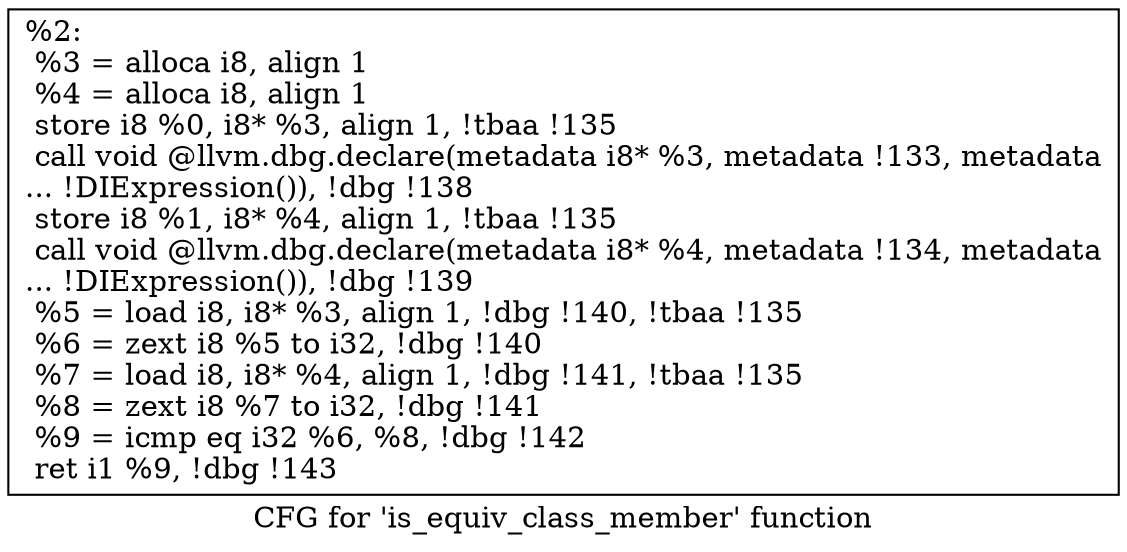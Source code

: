 digraph "CFG for 'is_equiv_class_member' function" {
	label="CFG for 'is_equiv_class_member' function";

	Node0x14378b0 [shape=record,label="{%2:\l  %3 = alloca i8, align 1\l  %4 = alloca i8, align 1\l  store i8 %0, i8* %3, align 1, !tbaa !135\l  call void @llvm.dbg.declare(metadata i8* %3, metadata !133, metadata\l... !DIExpression()), !dbg !138\l  store i8 %1, i8* %4, align 1, !tbaa !135\l  call void @llvm.dbg.declare(metadata i8* %4, metadata !134, metadata\l... !DIExpression()), !dbg !139\l  %5 = load i8, i8* %3, align 1, !dbg !140, !tbaa !135\l  %6 = zext i8 %5 to i32, !dbg !140\l  %7 = load i8, i8* %4, align 1, !dbg !141, !tbaa !135\l  %8 = zext i8 %7 to i32, !dbg !141\l  %9 = icmp eq i32 %6, %8, !dbg !142\l  ret i1 %9, !dbg !143\l}"];
}
